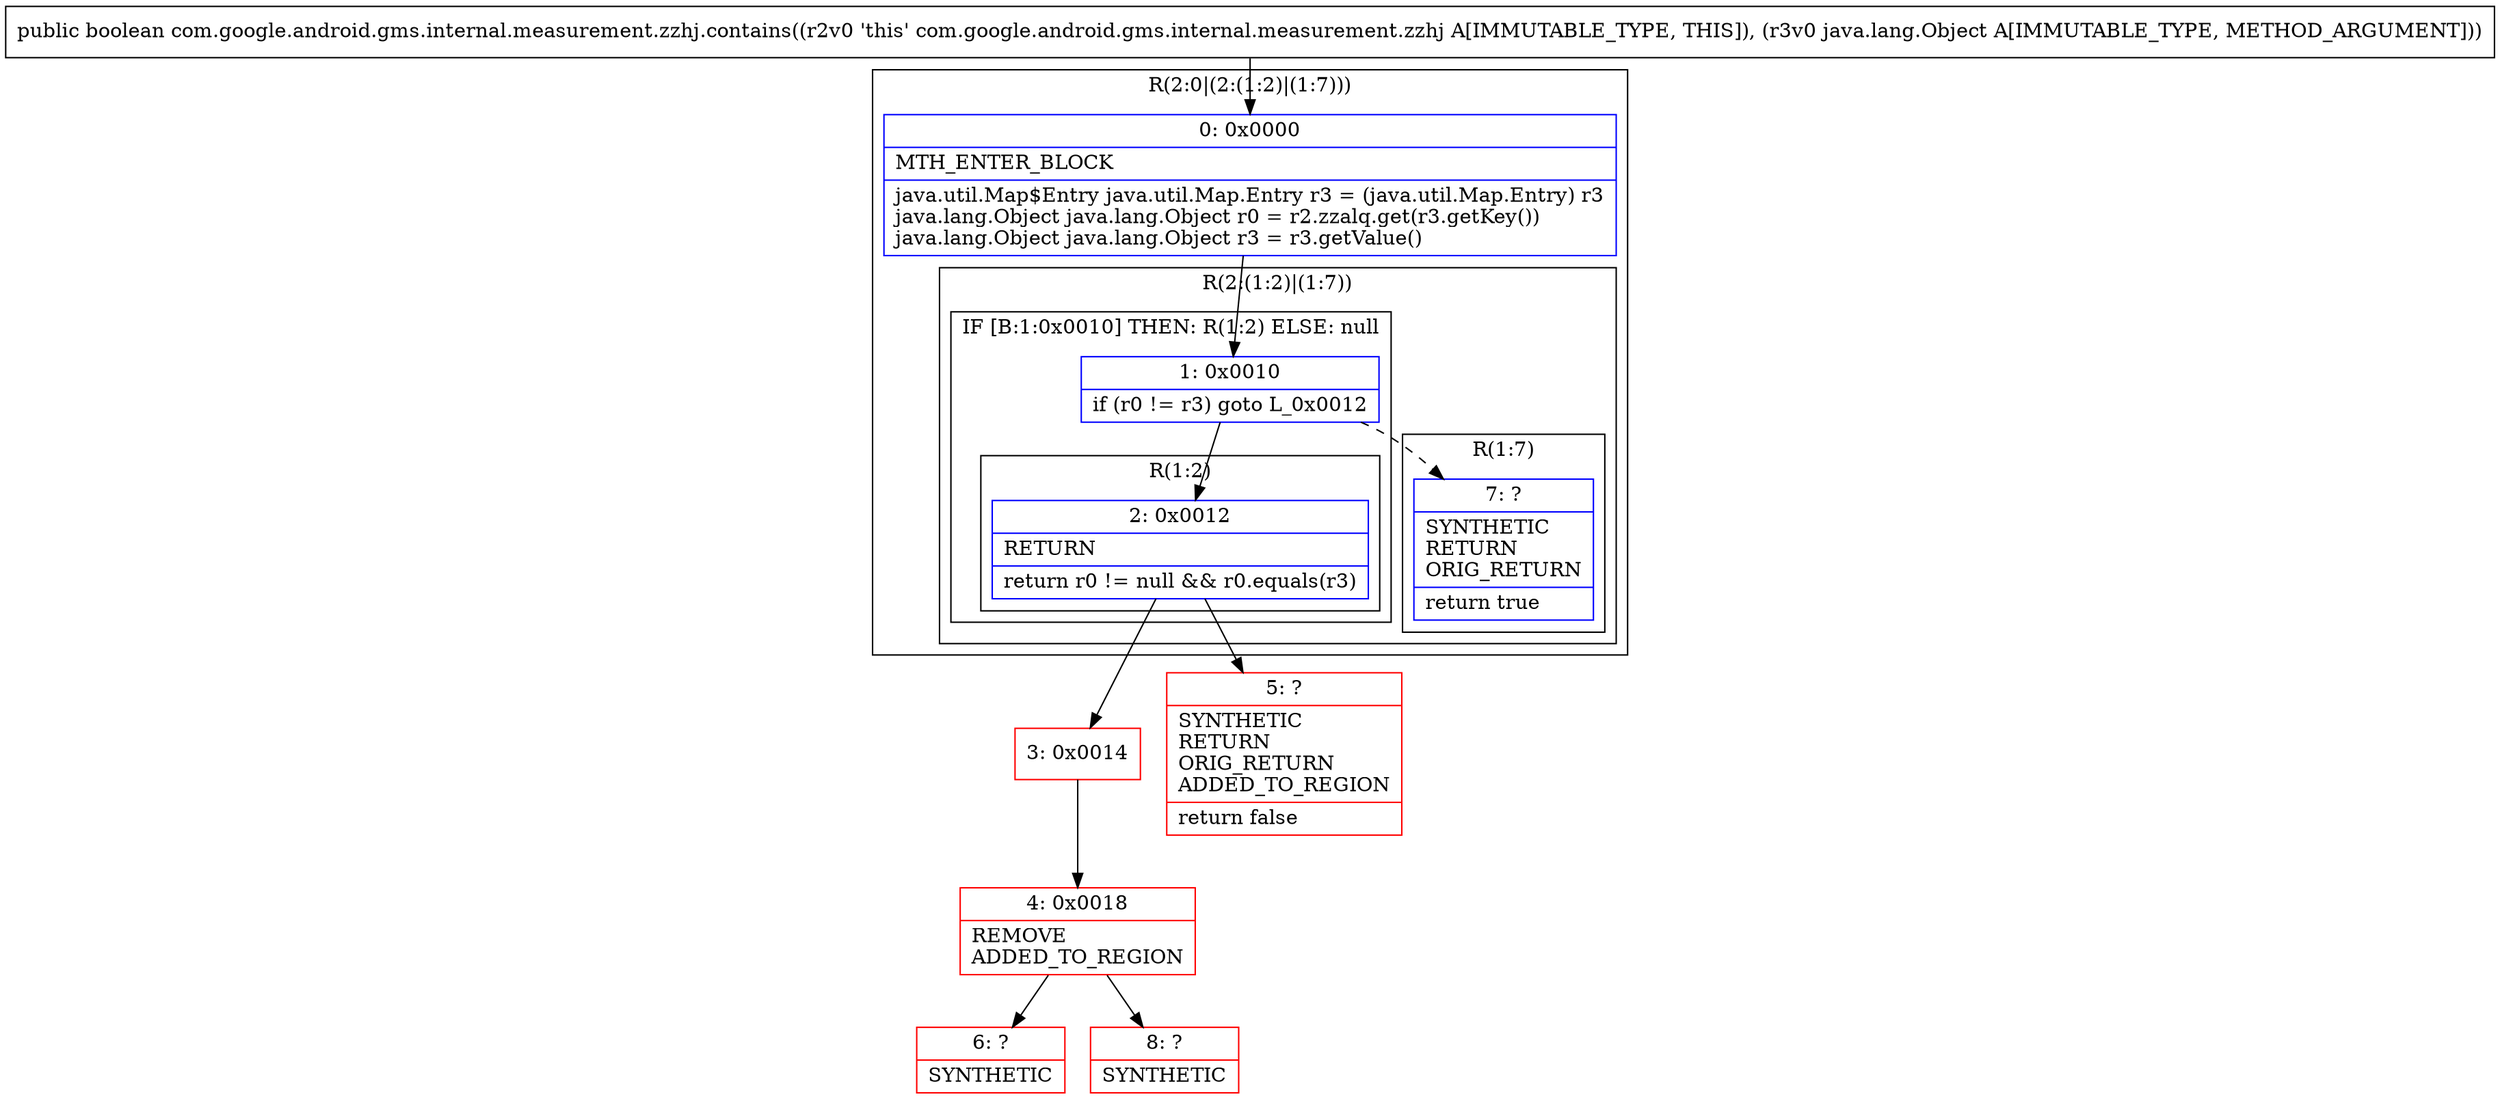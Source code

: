 digraph "CFG forcom.google.android.gms.internal.measurement.zzhj.contains(Ljava\/lang\/Object;)Z" {
subgraph cluster_Region_793381047 {
label = "R(2:0|(2:(1:2)|(1:7)))";
node [shape=record,color=blue];
Node_0 [shape=record,label="{0\:\ 0x0000|MTH_ENTER_BLOCK\l|java.util.Map$Entry java.util.Map.Entry r3 = (java.util.Map.Entry) r3\ljava.lang.Object java.lang.Object r0 = r2.zzalq.get(r3.getKey())\ljava.lang.Object java.lang.Object r3 = r3.getValue()\l}"];
subgraph cluster_Region_514807053 {
label = "R(2:(1:2)|(1:7))";
node [shape=record,color=blue];
subgraph cluster_IfRegion_954890141 {
label = "IF [B:1:0x0010] THEN: R(1:2) ELSE: null";
node [shape=record,color=blue];
Node_1 [shape=record,label="{1\:\ 0x0010|if (r0 != r3) goto L_0x0012\l}"];
subgraph cluster_Region_833265882 {
label = "R(1:2)";
node [shape=record,color=blue];
Node_2 [shape=record,label="{2\:\ 0x0012|RETURN\l|return r0 != null && r0.equals(r3)\l}"];
}
}
subgraph cluster_Region_1086991002 {
label = "R(1:7)";
node [shape=record,color=blue];
Node_7 [shape=record,label="{7\:\ ?|SYNTHETIC\lRETURN\lORIG_RETURN\l|return true\l}"];
}
}
}
Node_3 [shape=record,color=red,label="{3\:\ 0x0014}"];
Node_4 [shape=record,color=red,label="{4\:\ 0x0018|REMOVE\lADDED_TO_REGION\l}"];
Node_5 [shape=record,color=red,label="{5\:\ ?|SYNTHETIC\lRETURN\lORIG_RETURN\lADDED_TO_REGION\l|return false\l}"];
Node_6 [shape=record,color=red,label="{6\:\ ?|SYNTHETIC\l}"];
Node_8 [shape=record,color=red,label="{8\:\ ?|SYNTHETIC\l}"];
MethodNode[shape=record,label="{public boolean com.google.android.gms.internal.measurement.zzhj.contains((r2v0 'this' com.google.android.gms.internal.measurement.zzhj A[IMMUTABLE_TYPE, THIS]), (r3v0 java.lang.Object A[IMMUTABLE_TYPE, METHOD_ARGUMENT])) }"];
MethodNode -> Node_0;
Node_0 -> Node_1;
Node_1 -> Node_2;
Node_1 -> Node_7[style=dashed];
Node_2 -> Node_3;
Node_2 -> Node_5;
Node_3 -> Node_4;
Node_4 -> Node_6;
Node_4 -> Node_8;
}

